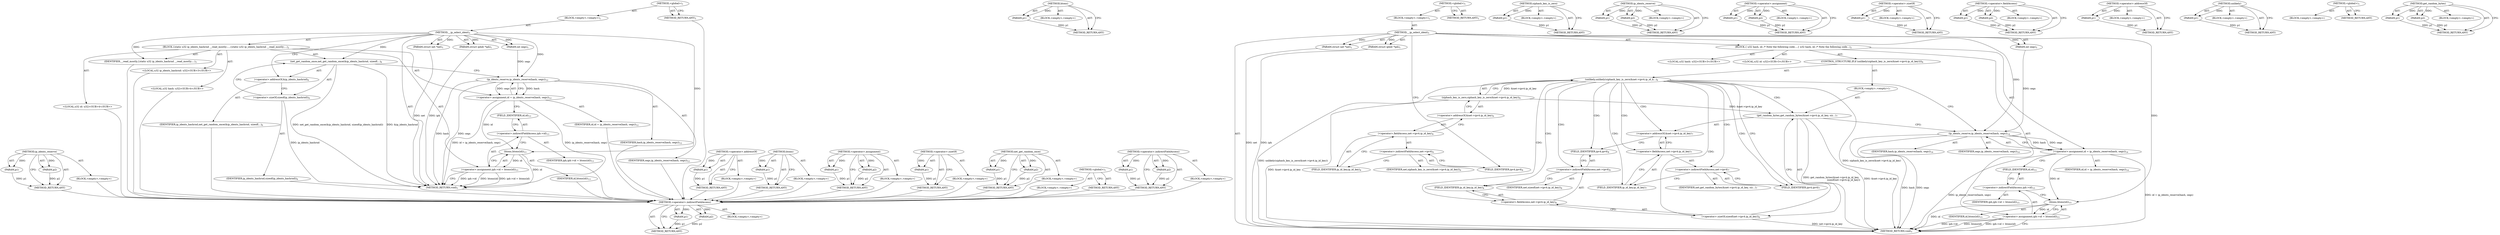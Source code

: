 digraph "get_random_bytes" {
vulnerable_74 [label=<(METHOD,ip_idents_reserve)>];
vulnerable_75 [label=<(PARAM,p1)>];
vulnerable_76 [label=<(PARAM,p2)>];
vulnerable_77 [label=<(BLOCK,&lt;empty&gt;,&lt;empty&gt;)>];
vulnerable_78 [label=<(METHOD_RETURN,ANY)>];
vulnerable_6 [label=<(METHOD,&lt;global&gt;)<SUB>1</SUB>>];
vulnerable_7 [label=<(BLOCK,&lt;empty&gt;,&lt;empty&gt;)<SUB>1</SUB>>];
vulnerable_8 [label=<(METHOD,__ip_select_ident)<SUB>1</SUB>>];
vulnerable_9 [label=<(PARAM,struct net *net)<SUB>1</SUB>>];
vulnerable_10 [label=<(PARAM,struct iphdr *iph)<SUB>1</SUB>>];
vulnerable_11 [label=<(PARAM,int segs)<SUB>1</SUB>>];
vulnerable_12 [label=<(BLOCK,{
	static u32 ip_idents_hashrnd __read_mostly;
...,{
	static u32 ip_idents_hashrnd __read_mostly;
...)<SUB>2</SUB>>];
vulnerable_13 [label="<(LOCAL,u32 ip_idents_hashrnd: u32)<SUB>3</SUB>>"];
vulnerable_14 [label=<(IDENTIFIER,__read_mostly,{
	static u32 ip_idents_hashrnd __read_mostly;
...)<SUB>3</SUB>>];
vulnerable_15 [label="<(LOCAL,u32 hash: u32)<SUB>4</SUB>>"];
vulnerable_16 [label="<(LOCAL,u32 id: u32)<SUB>4</SUB>>"];
vulnerable_17 [label=<(net_get_random_once,net_get_random_once(&amp;ip_idents_hashrnd, sizeof(...)<SUB>6</SUB>>];
vulnerable_18 [label=<(&lt;operator&gt;.addressOf,&amp;ip_idents_hashrnd)<SUB>6</SUB>>];
vulnerable_19 [label=<(IDENTIFIER,ip_idents_hashrnd,net_get_random_once(&amp;ip_idents_hashrnd, sizeof(...)<SUB>6</SUB>>];
vulnerable_20 [label=<(&lt;operator&gt;.sizeOf,sizeof(ip_idents_hashrnd))<SUB>6</SUB>>];
vulnerable_21 [label=<(IDENTIFIER,ip_idents_hashrnd,sizeof(ip_idents_hashrnd))<SUB>6</SUB>>];
vulnerable_22 [label=<(&lt;operator&gt;.assignment,id = ip_idents_reserve(hash, segs))<SUB>12</SUB>>];
vulnerable_23 [label=<(IDENTIFIER,id,id = ip_idents_reserve(hash, segs))<SUB>12</SUB>>];
vulnerable_24 [label=<(ip_idents_reserve,ip_idents_reserve(hash, segs))<SUB>12</SUB>>];
vulnerable_25 [label=<(IDENTIFIER,hash,ip_idents_reserve(hash, segs))<SUB>12</SUB>>];
vulnerable_26 [label=<(IDENTIFIER,segs,ip_idents_reserve(hash, segs))<SUB>12</SUB>>];
vulnerable_27 [label=<(&lt;operator&gt;.assignment,iph-&gt;id = htons(id))<SUB>13</SUB>>];
vulnerable_28 [label=<(&lt;operator&gt;.indirectFieldAccess,iph-&gt;id)<SUB>13</SUB>>];
vulnerable_29 [label=<(IDENTIFIER,iph,iph-&gt;id = htons(id))<SUB>13</SUB>>];
vulnerable_30 [label=<(FIELD_IDENTIFIER,id,id)<SUB>13</SUB>>];
vulnerable_31 [label=<(htons,htons(id))<SUB>13</SUB>>];
vulnerable_32 [label=<(IDENTIFIER,id,htons(id))<SUB>13</SUB>>];
vulnerable_33 [label=<(METHOD_RETURN,void)<SUB>1</SUB>>];
vulnerable_35 [label=<(METHOD_RETURN,ANY)<SUB>1</SUB>>];
vulnerable_61 [label=<(METHOD,&lt;operator&gt;.addressOf)>];
vulnerable_62 [label=<(PARAM,p1)>];
vulnerable_63 [label=<(BLOCK,&lt;empty&gt;,&lt;empty&gt;)>];
vulnerable_64 [label=<(METHOD_RETURN,ANY)>];
vulnerable_84 [label=<(METHOD,htons)>];
vulnerable_85 [label=<(PARAM,p1)>];
vulnerable_86 [label=<(BLOCK,&lt;empty&gt;,&lt;empty&gt;)>];
vulnerable_87 [label=<(METHOD_RETURN,ANY)>];
vulnerable_69 [label=<(METHOD,&lt;operator&gt;.assignment)>];
vulnerable_70 [label=<(PARAM,p1)>];
vulnerable_71 [label=<(PARAM,p2)>];
vulnerable_72 [label=<(BLOCK,&lt;empty&gt;,&lt;empty&gt;)>];
vulnerable_73 [label=<(METHOD_RETURN,ANY)>];
vulnerable_65 [label=<(METHOD,&lt;operator&gt;.sizeOf)>];
vulnerable_66 [label=<(PARAM,p1)>];
vulnerable_67 [label=<(BLOCK,&lt;empty&gt;,&lt;empty&gt;)>];
vulnerable_68 [label=<(METHOD_RETURN,ANY)>];
vulnerable_56 [label=<(METHOD,net_get_random_once)>];
vulnerable_57 [label=<(PARAM,p1)>];
vulnerable_58 [label=<(PARAM,p2)>];
vulnerable_59 [label=<(BLOCK,&lt;empty&gt;,&lt;empty&gt;)>];
vulnerable_60 [label=<(METHOD_RETURN,ANY)>];
vulnerable_50 [label=<(METHOD,&lt;global&gt;)<SUB>1</SUB>>];
vulnerable_51 [label=<(BLOCK,&lt;empty&gt;,&lt;empty&gt;)>];
vulnerable_52 [label=<(METHOD_RETURN,ANY)>];
vulnerable_79 [label=<(METHOD,&lt;operator&gt;.indirectFieldAccess)>];
vulnerable_80 [label=<(PARAM,p1)>];
vulnerable_81 [label=<(PARAM,p2)>];
vulnerable_82 [label=<(BLOCK,&lt;empty&gt;,&lt;empty&gt;)>];
vulnerable_83 [label=<(METHOD_RETURN,ANY)>];
fixed_89 [label=<(METHOD,&lt;operator&gt;.indirectFieldAccess)>];
fixed_90 [label=<(PARAM,p1)>];
fixed_91 [label=<(PARAM,p2)>];
fixed_92 [label=<(BLOCK,&lt;empty&gt;,&lt;empty&gt;)>];
fixed_93 [label=<(METHOD_RETURN,ANY)>];
fixed_113 [label=<(METHOD,htons)>];
fixed_114 [label=<(PARAM,p1)>];
fixed_115 [label=<(BLOCK,&lt;empty&gt;,&lt;empty&gt;)>];
fixed_116 [label=<(METHOD_RETURN,ANY)>];
fixed_6 [label=<(METHOD,&lt;global&gt;)<SUB>1</SUB>>];
fixed_7 [label=<(BLOCK,&lt;empty&gt;,&lt;empty&gt;)<SUB>1</SUB>>];
fixed_8 [label=<(METHOD,__ip_select_ident)<SUB>1</SUB>>];
fixed_9 [label=<(PARAM,struct net *net)<SUB>1</SUB>>];
fixed_10 [label=<(PARAM,struct iphdr *iph)<SUB>1</SUB>>];
fixed_11 [label=<(PARAM,int segs)<SUB>1</SUB>>];
fixed_12 [label=<(BLOCK,{
 	u32 hash, id;
 
	/* Note the following code...,{
 	u32 hash, id;
 
	/* Note the following code...)<SUB>2</SUB>>];
fixed_13 [label="<(LOCAL,u32 hash: u32)<SUB>3</SUB>>"];
fixed_14 [label="<(LOCAL,u32 id: u32)<SUB>3</SUB>>"];
fixed_15 [label=<(CONTROL_STRUCTURE,IF,if (unlikely(siphash_key_is_zero(&amp;net-&gt;ipv4.ip_id_key))))<SUB>6</SUB>>];
fixed_16 [label=<(unlikely,unlikely(siphash_key_is_zero(&amp;net-&gt;ipv4.ip_id_k...)<SUB>6</SUB>>];
fixed_17 [label=<(siphash_key_is_zero,siphash_key_is_zero(&amp;net-&gt;ipv4.ip_id_key))<SUB>6</SUB>>];
fixed_18 [label=<(&lt;operator&gt;.addressOf,&amp;net-&gt;ipv4.ip_id_key)<SUB>6</SUB>>];
fixed_19 [label=<(&lt;operator&gt;.fieldAccess,net-&gt;ipv4.ip_id_key)<SUB>6</SUB>>];
fixed_20 [label=<(&lt;operator&gt;.indirectFieldAccess,net-&gt;ipv4)<SUB>6</SUB>>];
fixed_21 [label=<(IDENTIFIER,net,siphash_key_is_zero(&amp;net-&gt;ipv4.ip_id_key))<SUB>6</SUB>>];
fixed_22 [label=<(FIELD_IDENTIFIER,ipv4,ipv4)<SUB>6</SUB>>];
fixed_23 [label=<(FIELD_IDENTIFIER,ip_id_key,ip_id_key)<SUB>6</SUB>>];
fixed_24 [label=<(BLOCK,&lt;empty&gt;,&lt;empty&gt;)<SUB>7</SUB>>];
fixed_25 [label=<(get_random_bytes,get_random_bytes(&amp;net-&gt;ipv4.ip_id_key,
				 siz...)<SUB>7</SUB>>];
fixed_26 [label=<(&lt;operator&gt;.addressOf,&amp;net-&gt;ipv4.ip_id_key)<SUB>7</SUB>>];
fixed_27 [label=<(&lt;operator&gt;.fieldAccess,net-&gt;ipv4.ip_id_key)<SUB>7</SUB>>];
fixed_28 [label=<(&lt;operator&gt;.indirectFieldAccess,net-&gt;ipv4)<SUB>7</SUB>>];
fixed_29 [label=<(IDENTIFIER,net,get_random_bytes(&amp;net-&gt;ipv4.ip_id_key,
				 siz...)<SUB>7</SUB>>];
fixed_30 [label=<(FIELD_IDENTIFIER,ipv4,ipv4)<SUB>7</SUB>>];
fixed_31 [label=<(FIELD_IDENTIFIER,ip_id_key,ip_id_key)<SUB>7</SUB>>];
fixed_32 [label=<(&lt;operator&gt;.sizeOf,sizeof(net-&gt;ipv4.ip_id_key))<SUB>8</SUB>>];
fixed_33 [label=<(&lt;operator&gt;.fieldAccess,net-&gt;ipv4.ip_id_key)<SUB>8</SUB>>];
fixed_34 [label=<(&lt;operator&gt;.indirectFieldAccess,net-&gt;ipv4)<SUB>8</SUB>>];
fixed_35 [label=<(IDENTIFIER,net,sizeof(net-&gt;ipv4.ip_id_key))<SUB>8</SUB>>];
fixed_36 [label=<(FIELD_IDENTIFIER,ipv4,ipv4)<SUB>8</SUB>>];
fixed_37 [label=<(FIELD_IDENTIFIER,ip_id_key,ip_id_key)<SUB>8</SUB>>];
fixed_38 [label=<(&lt;operator&gt;.assignment,id = ip_idents_reserve(hash, segs))<SUB>14</SUB>>];
fixed_39 [label=<(IDENTIFIER,id,id = ip_idents_reserve(hash, segs))<SUB>14</SUB>>];
fixed_40 [label=<(ip_idents_reserve,ip_idents_reserve(hash, segs))<SUB>14</SUB>>];
fixed_41 [label=<(IDENTIFIER,hash,ip_idents_reserve(hash, segs))<SUB>14</SUB>>];
fixed_42 [label=<(IDENTIFIER,segs,ip_idents_reserve(hash, segs))<SUB>14</SUB>>];
fixed_43 [label=<(&lt;operator&gt;.assignment,iph-&gt;id = htons(id))<SUB>15</SUB>>];
fixed_44 [label=<(&lt;operator&gt;.indirectFieldAccess,iph-&gt;id)<SUB>15</SUB>>];
fixed_45 [label=<(IDENTIFIER,iph,iph-&gt;id = htons(id))<SUB>15</SUB>>];
fixed_46 [label=<(FIELD_IDENTIFIER,id,id)<SUB>15</SUB>>];
fixed_47 [label=<(htons,htons(id))<SUB>15</SUB>>];
fixed_48 [label=<(IDENTIFIER,id,htons(id))<SUB>15</SUB>>];
fixed_49 [label=<(METHOD_RETURN,void)<SUB>1</SUB>>];
fixed_51 [label=<(METHOD_RETURN,ANY)<SUB>1</SUB>>];
fixed_76 [label=<(METHOD,siphash_key_is_zero)>];
fixed_77 [label=<(PARAM,p1)>];
fixed_78 [label=<(BLOCK,&lt;empty&gt;,&lt;empty&gt;)>];
fixed_79 [label=<(METHOD_RETURN,ANY)>];
fixed_108 [label=<(METHOD,ip_idents_reserve)>];
fixed_109 [label=<(PARAM,p1)>];
fixed_110 [label=<(PARAM,p2)>];
fixed_111 [label=<(BLOCK,&lt;empty&gt;,&lt;empty&gt;)>];
fixed_112 [label=<(METHOD_RETURN,ANY)>];
fixed_103 [label=<(METHOD,&lt;operator&gt;.assignment)>];
fixed_104 [label=<(PARAM,p1)>];
fixed_105 [label=<(PARAM,p2)>];
fixed_106 [label=<(BLOCK,&lt;empty&gt;,&lt;empty&gt;)>];
fixed_107 [label=<(METHOD_RETURN,ANY)>];
fixed_99 [label=<(METHOD,&lt;operator&gt;.sizeOf)>];
fixed_100 [label=<(PARAM,p1)>];
fixed_101 [label=<(BLOCK,&lt;empty&gt;,&lt;empty&gt;)>];
fixed_102 [label=<(METHOD_RETURN,ANY)>];
fixed_84 [label=<(METHOD,&lt;operator&gt;.fieldAccess)>];
fixed_85 [label=<(PARAM,p1)>];
fixed_86 [label=<(PARAM,p2)>];
fixed_87 [label=<(BLOCK,&lt;empty&gt;,&lt;empty&gt;)>];
fixed_88 [label=<(METHOD_RETURN,ANY)>];
fixed_80 [label=<(METHOD,&lt;operator&gt;.addressOf)>];
fixed_81 [label=<(PARAM,p1)>];
fixed_82 [label=<(BLOCK,&lt;empty&gt;,&lt;empty&gt;)>];
fixed_83 [label=<(METHOD_RETURN,ANY)>];
fixed_72 [label=<(METHOD,unlikely)>];
fixed_73 [label=<(PARAM,p1)>];
fixed_74 [label=<(BLOCK,&lt;empty&gt;,&lt;empty&gt;)>];
fixed_75 [label=<(METHOD_RETURN,ANY)>];
fixed_66 [label=<(METHOD,&lt;global&gt;)<SUB>1</SUB>>];
fixed_67 [label=<(BLOCK,&lt;empty&gt;,&lt;empty&gt;)>];
fixed_68 [label=<(METHOD_RETURN,ANY)>];
fixed_94 [label=<(METHOD,get_random_bytes)>];
fixed_95 [label=<(PARAM,p1)>];
fixed_96 [label=<(PARAM,p2)>];
fixed_97 [label=<(BLOCK,&lt;empty&gt;,&lt;empty&gt;)>];
fixed_98 [label=<(METHOD_RETURN,ANY)>];
vulnerable_74 -> vulnerable_75  [key=0, label="AST: "];
vulnerable_74 -> vulnerable_75  [key=1, label="DDG: "];
vulnerable_74 -> vulnerable_77  [key=0, label="AST: "];
vulnerable_74 -> vulnerable_76  [key=0, label="AST: "];
vulnerable_74 -> vulnerable_76  [key=1, label="DDG: "];
vulnerable_74 -> vulnerable_78  [key=0, label="AST: "];
vulnerable_74 -> vulnerable_78  [key=1, label="CFG: "];
vulnerable_75 -> vulnerable_78  [key=0, label="DDG: p1"];
vulnerable_76 -> vulnerable_78  [key=0, label="DDG: p2"];
vulnerable_77 -> fixed_89  [key=0];
vulnerable_78 -> fixed_89  [key=0];
vulnerable_6 -> vulnerable_7  [key=0, label="AST: "];
vulnerable_6 -> vulnerable_35  [key=0, label="AST: "];
vulnerable_6 -> vulnerable_35  [key=1, label="CFG: "];
vulnerable_7 -> vulnerable_8  [key=0, label="AST: "];
vulnerable_8 -> vulnerable_9  [key=0, label="AST: "];
vulnerable_8 -> vulnerable_9  [key=1, label="DDG: "];
vulnerable_8 -> vulnerable_10  [key=0, label="AST: "];
vulnerable_8 -> vulnerable_10  [key=1, label="DDG: "];
vulnerable_8 -> vulnerable_11  [key=0, label="AST: "];
vulnerable_8 -> vulnerable_11  [key=1, label="DDG: "];
vulnerable_8 -> vulnerable_12  [key=0, label="AST: "];
vulnerable_8 -> vulnerable_33  [key=0, label="AST: "];
vulnerable_8 -> vulnerable_18  [key=0, label="CFG: "];
vulnerable_8 -> vulnerable_14  [key=0, label="DDG: "];
vulnerable_8 -> vulnerable_17  [key=0, label="DDG: "];
vulnerable_8 -> vulnerable_24  [key=0, label="DDG: "];
vulnerable_8 -> vulnerable_31  [key=0, label="DDG: "];
vulnerable_9 -> vulnerable_33  [key=0, label="DDG: net"];
vulnerable_10 -> vulnerable_33  [key=0, label="DDG: iph"];
vulnerable_11 -> vulnerable_24  [key=0, label="DDG: segs"];
vulnerable_12 -> vulnerable_13  [key=0, label="AST: "];
vulnerable_12 -> vulnerable_14  [key=0, label="AST: "];
vulnerable_12 -> vulnerable_15  [key=0, label="AST: "];
vulnerable_12 -> vulnerable_16  [key=0, label="AST: "];
vulnerable_12 -> vulnerable_17  [key=0, label="AST: "];
vulnerable_12 -> vulnerable_22  [key=0, label="AST: "];
vulnerable_12 -> vulnerable_27  [key=0, label="AST: "];
vulnerable_13 -> fixed_89  [key=0];
vulnerable_14 -> fixed_89  [key=0];
vulnerable_15 -> fixed_89  [key=0];
vulnerable_16 -> fixed_89  [key=0];
vulnerable_17 -> vulnerable_18  [key=0, label="AST: "];
vulnerable_17 -> vulnerable_20  [key=0, label="AST: "];
vulnerable_17 -> vulnerable_24  [key=0, label="CFG: "];
vulnerable_17 -> vulnerable_33  [key=0, label="DDG: &amp;ip_idents_hashrnd"];
vulnerable_17 -> vulnerable_33  [key=1, label="DDG: net_get_random_once(&amp;ip_idents_hashrnd, sizeof(ip_idents_hashrnd))"];
vulnerable_18 -> vulnerable_19  [key=0, label="AST: "];
vulnerable_18 -> vulnerable_20  [key=0, label="CFG: "];
vulnerable_19 -> fixed_89  [key=0];
vulnerable_20 -> vulnerable_21  [key=0, label="AST: "];
vulnerable_20 -> vulnerable_17  [key=0, label="CFG: "];
vulnerable_20 -> vulnerable_33  [key=0, label="DDG: ip_idents_hashrnd"];
vulnerable_21 -> fixed_89  [key=0];
vulnerable_22 -> vulnerable_23  [key=0, label="AST: "];
vulnerable_22 -> vulnerable_24  [key=0, label="AST: "];
vulnerable_22 -> vulnerable_30  [key=0, label="CFG: "];
vulnerable_22 -> vulnerable_33  [key=0, label="DDG: ip_idents_reserve(hash, segs)"];
vulnerable_22 -> vulnerable_33  [key=1, label="DDG: id = ip_idents_reserve(hash, segs)"];
vulnerable_22 -> vulnerable_31  [key=0, label="DDG: id"];
vulnerable_23 -> fixed_89  [key=0];
vulnerable_24 -> vulnerable_25  [key=0, label="AST: "];
vulnerable_24 -> vulnerable_26  [key=0, label="AST: "];
vulnerable_24 -> vulnerable_22  [key=0, label="CFG: "];
vulnerable_24 -> vulnerable_22  [key=1, label="DDG: hash"];
vulnerable_24 -> vulnerable_22  [key=2, label="DDG: segs"];
vulnerable_24 -> vulnerable_33  [key=0, label="DDG: hash"];
vulnerable_24 -> vulnerable_33  [key=1, label="DDG: segs"];
vulnerable_25 -> fixed_89  [key=0];
vulnerable_26 -> fixed_89  [key=0];
vulnerable_27 -> vulnerable_28  [key=0, label="AST: "];
vulnerable_27 -> vulnerable_31  [key=0, label="AST: "];
vulnerable_27 -> vulnerable_33  [key=0, label="CFG: "];
vulnerable_27 -> vulnerable_33  [key=1, label="DDG: iph-&gt;id"];
vulnerable_27 -> vulnerable_33  [key=2, label="DDG: htons(id)"];
vulnerable_27 -> vulnerable_33  [key=3, label="DDG: iph-&gt;id = htons(id)"];
vulnerable_28 -> vulnerable_29  [key=0, label="AST: "];
vulnerable_28 -> vulnerable_30  [key=0, label="AST: "];
vulnerable_28 -> vulnerable_31  [key=0, label="CFG: "];
vulnerable_29 -> fixed_89  [key=0];
vulnerable_30 -> vulnerable_28  [key=0, label="CFG: "];
vulnerable_31 -> vulnerable_32  [key=0, label="AST: "];
vulnerable_31 -> vulnerable_27  [key=0, label="CFG: "];
vulnerable_31 -> vulnerable_27  [key=1, label="DDG: id"];
vulnerable_31 -> vulnerable_33  [key=0, label="DDG: id"];
vulnerable_32 -> fixed_89  [key=0];
vulnerable_33 -> fixed_89  [key=0];
vulnerable_35 -> fixed_89  [key=0];
vulnerable_61 -> vulnerable_62  [key=0, label="AST: "];
vulnerable_61 -> vulnerable_62  [key=1, label="DDG: "];
vulnerable_61 -> vulnerable_63  [key=0, label="AST: "];
vulnerable_61 -> vulnerable_64  [key=0, label="AST: "];
vulnerable_61 -> vulnerable_64  [key=1, label="CFG: "];
vulnerable_62 -> vulnerable_64  [key=0, label="DDG: p1"];
vulnerable_63 -> fixed_89  [key=0];
vulnerable_64 -> fixed_89  [key=0];
vulnerable_84 -> vulnerable_85  [key=0, label="AST: "];
vulnerable_84 -> vulnerable_85  [key=1, label="DDG: "];
vulnerable_84 -> vulnerable_86  [key=0, label="AST: "];
vulnerable_84 -> vulnerable_87  [key=0, label="AST: "];
vulnerable_84 -> vulnerable_87  [key=1, label="CFG: "];
vulnerable_85 -> vulnerable_87  [key=0, label="DDG: p1"];
vulnerable_86 -> fixed_89  [key=0];
vulnerable_87 -> fixed_89  [key=0];
vulnerable_69 -> vulnerable_70  [key=0, label="AST: "];
vulnerable_69 -> vulnerable_70  [key=1, label="DDG: "];
vulnerable_69 -> vulnerable_72  [key=0, label="AST: "];
vulnerable_69 -> vulnerable_71  [key=0, label="AST: "];
vulnerable_69 -> vulnerable_71  [key=1, label="DDG: "];
vulnerable_69 -> vulnerable_73  [key=0, label="AST: "];
vulnerable_69 -> vulnerable_73  [key=1, label="CFG: "];
vulnerable_70 -> vulnerable_73  [key=0, label="DDG: p1"];
vulnerable_71 -> vulnerable_73  [key=0, label="DDG: p2"];
vulnerable_72 -> fixed_89  [key=0];
vulnerable_73 -> fixed_89  [key=0];
vulnerable_65 -> vulnerable_66  [key=0, label="AST: "];
vulnerable_65 -> vulnerable_66  [key=1, label="DDG: "];
vulnerable_65 -> vulnerable_67  [key=0, label="AST: "];
vulnerable_65 -> vulnerable_68  [key=0, label="AST: "];
vulnerable_65 -> vulnerable_68  [key=1, label="CFG: "];
vulnerable_66 -> vulnerable_68  [key=0, label="DDG: p1"];
vulnerable_67 -> fixed_89  [key=0];
vulnerable_68 -> fixed_89  [key=0];
vulnerable_56 -> vulnerable_57  [key=0, label="AST: "];
vulnerable_56 -> vulnerable_57  [key=1, label="DDG: "];
vulnerable_56 -> vulnerable_59  [key=0, label="AST: "];
vulnerable_56 -> vulnerable_58  [key=0, label="AST: "];
vulnerable_56 -> vulnerable_58  [key=1, label="DDG: "];
vulnerable_56 -> vulnerable_60  [key=0, label="AST: "];
vulnerable_56 -> vulnerable_60  [key=1, label="CFG: "];
vulnerable_57 -> vulnerable_60  [key=0, label="DDG: p1"];
vulnerable_58 -> vulnerable_60  [key=0, label="DDG: p2"];
vulnerable_59 -> fixed_89  [key=0];
vulnerable_60 -> fixed_89  [key=0];
vulnerable_50 -> vulnerable_51  [key=0, label="AST: "];
vulnerable_50 -> vulnerable_52  [key=0, label="AST: "];
vulnerable_50 -> vulnerable_52  [key=1, label="CFG: "];
vulnerable_51 -> fixed_89  [key=0];
vulnerable_52 -> fixed_89  [key=0];
vulnerable_79 -> vulnerable_80  [key=0, label="AST: "];
vulnerable_79 -> vulnerable_80  [key=1, label="DDG: "];
vulnerable_79 -> vulnerable_82  [key=0, label="AST: "];
vulnerable_79 -> vulnerable_81  [key=0, label="AST: "];
vulnerable_79 -> vulnerable_81  [key=1, label="DDG: "];
vulnerable_79 -> vulnerable_83  [key=0, label="AST: "];
vulnerable_79 -> vulnerable_83  [key=1, label="CFG: "];
vulnerable_80 -> vulnerable_83  [key=0, label="DDG: p1"];
vulnerable_81 -> vulnerable_83  [key=0, label="DDG: p2"];
vulnerable_82 -> fixed_89  [key=0];
vulnerable_83 -> fixed_89  [key=0];
fixed_89 -> fixed_90  [key=0, label="AST: "];
fixed_89 -> fixed_90  [key=1, label="DDG: "];
fixed_89 -> fixed_92  [key=0, label="AST: "];
fixed_89 -> fixed_91  [key=0, label="AST: "];
fixed_89 -> fixed_91  [key=1, label="DDG: "];
fixed_89 -> fixed_93  [key=0, label="AST: "];
fixed_89 -> fixed_93  [key=1, label="CFG: "];
fixed_90 -> fixed_93  [key=0, label="DDG: p1"];
fixed_91 -> fixed_93  [key=0, label="DDG: p2"];
fixed_113 -> fixed_114  [key=0, label="AST: "];
fixed_113 -> fixed_114  [key=1, label="DDG: "];
fixed_113 -> fixed_115  [key=0, label="AST: "];
fixed_113 -> fixed_116  [key=0, label="AST: "];
fixed_113 -> fixed_116  [key=1, label="CFG: "];
fixed_114 -> fixed_116  [key=0, label="DDG: p1"];
fixed_6 -> fixed_7  [key=0, label="AST: "];
fixed_6 -> fixed_51  [key=0, label="AST: "];
fixed_6 -> fixed_51  [key=1, label="CFG: "];
fixed_7 -> fixed_8  [key=0, label="AST: "];
fixed_8 -> fixed_9  [key=0, label="AST: "];
fixed_8 -> fixed_9  [key=1, label="DDG: "];
fixed_8 -> fixed_10  [key=0, label="AST: "];
fixed_8 -> fixed_10  [key=1, label="DDG: "];
fixed_8 -> fixed_11  [key=0, label="AST: "];
fixed_8 -> fixed_11  [key=1, label="DDG: "];
fixed_8 -> fixed_12  [key=0, label="AST: "];
fixed_8 -> fixed_49  [key=0, label="AST: "];
fixed_8 -> fixed_22  [key=0, label="CFG: "];
fixed_8 -> fixed_40  [key=0, label="DDG: "];
fixed_8 -> fixed_47  [key=0, label="DDG: "];
fixed_9 -> fixed_49  [key=0, label="DDG: net"];
fixed_10 -> fixed_49  [key=0, label="DDG: iph"];
fixed_11 -> fixed_40  [key=0, label="DDG: segs"];
fixed_12 -> fixed_13  [key=0, label="AST: "];
fixed_12 -> fixed_14  [key=0, label="AST: "];
fixed_12 -> fixed_15  [key=0, label="AST: "];
fixed_12 -> fixed_38  [key=0, label="AST: "];
fixed_12 -> fixed_43  [key=0, label="AST: "];
fixed_15 -> fixed_16  [key=0, label="AST: "];
fixed_15 -> fixed_24  [key=0, label="AST: "];
fixed_16 -> fixed_17  [key=0, label="AST: "];
fixed_16 -> fixed_30  [key=0, label="CFG: "];
fixed_16 -> fixed_30  [key=1, label="CDG: "];
fixed_16 -> fixed_40  [key=0, label="CFG: "];
fixed_16 -> fixed_49  [key=0, label="DDG: siphash_key_is_zero(&amp;net-&gt;ipv4.ip_id_key)"];
fixed_16 -> fixed_49  [key=1, label="DDG: unlikely(siphash_key_is_zero(&amp;net-&gt;ipv4.ip_id_key))"];
fixed_16 -> fixed_34  [key=0, label="CDG: "];
fixed_16 -> fixed_32  [key=0, label="CDG: "];
fixed_16 -> fixed_33  [key=0, label="CDG: "];
fixed_16 -> fixed_26  [key=0, label="CDG: "];
fixed_16 -> fixed_28  [key=0, label="CDG: "];
fixed_16 -> fixed_36  [key=0, label="CDG: "];
fixed_16 -> fixed_37  [key=0, label="CDG: "];
fixed_16 -> fixed_25  [key=0, label="CDG: "];
fixed_16 -> fixed_27  [key=0, label="CDG: "];
fixed_16 -> fixed_31  [key=0, label="CDG: "];
fixed_17 -> fixed_18  [key=0, label="AST: "];
fixed_17 -> fixed_16  [key=0, label="CFG: "];
fixed_17 -> fixed_16  [key=1, label="DDG: &amp;net-&gt;ipv4.ip_id_key"];
fixed_17 -> fixed_49  [key=0, label="DDG: &amp;net-&gt;ipv4.ip_id_key"];
fixed_17 -> fixed_25  [key=0, label="DDG: &amp;net-&gt;ipv4.ip_id_key"];
fixed_18 -> fixed_19  [key=0, label="AST: "];
fixed_18 -> fixed_17  [key=0, label="CFG: "];
fixed_19 -> fixed_20  [key=0, label="AST: "];
fixed_19 -> fixed_23  [key=0, label="AST: "];
fixed_19 -> fixed_18  [key=0, label="CFG: "];
fixed_20 -> fixed_21  [key=0, label="AST: "];
fixed_20 -> fixed_22  [key=0, label="AST: "];
fixed_20 -> fixed_23  [key=0, label="CFG: "];
fixed_22 -> fixed_20  [key=0, label="CFG: "];
fixed_23 -> fixed_19  [key=0, label="CFG: "];
fixed_24 -> fixed_25  [key=0, label="AST: "];
fixed_25 -> fixed_26  [key=0, label="AST: "];
fixed_25 -> fixed_32  [key=0, label="AST: "];
fixed_25 -> fixed_40  [key=0, label="CFG: "];
fixed_25 -> fixed_49  [key=0, label="DDG: &amp;net-&gt;ipv4.ip_id_key"];
fixed_25 -> fixed_49  [key=1, label="DDG: get_random_bytes(&amp;net-&gt;ipv4.ip_id_key,
				 sizeof(net-&gt;ipv4.ip_id_key))"];
fixed_26 -> fixed_27  [key=0, label="AST: "];
fixed_26 -> fixed_36  [key=0, label="CFG: "];
fixed_27 -> fixed_28  [key=0, label="AST: "];
fixed_27 -> fixed_31  [key=0, label="AST: "];
fixed_27 -> fixed_26  [key=0, label="CFG: "];
fixed_28 -> fixed_29  [key=0, label="AST: "];
fixed_28 -> fixed_30  [key=0, label="AST: "];
fixed_28 -> fixed_31  [key=0, label="CFG: "];
fixed_30 -> fixed_28  [key=0, label="CFG: "];
fixed_31 -> fixed_27  [key=0, label="CFG: "];
fixed_32 -> fixed_33  [key=0, label="AST: "];
fixed_32 -> fixed_25  [key=0, label="CFG: "];
fixed_32 -> fixed_49  [key=0, label="DDG: net-&gt;ipv4.ip_id_key"];
fixed_33 -> fixed_34  [key=0, label="AST: "];
fixed_33 -> fixed_37  [key=0, label="AST: "];
fixed_33 -> fixed_32  [key=0, label="CFG: "];
fixed_34 -> fixed_35  [key=0, label="AST: "];
fixed_34 -> fixed_36  [key=0, label="AST: "];
fixed_34 -> fixed_37  [key=0, label="CFG: "];
fixed_36 -> fixed_34  [key=0, label="CFG: "];
fixed_37 -> fixed_33  [key=0, label="CFG: "];
fixed_38 -> fixed_39  [key=0, label="AST: "];
fixed_38 -> fixed_40  [key=0, label="AST: "];
fixed_38 -> fixed_46  [key=0, label="CFG: "];
fixed_38 -> fixed_49  [key=0, label="DDG: ip_idents_reserve(hash, segs)"];
fixed_38 -> fixed_49  [key=1, label="DDG: id = ip_idents_reserve(hash, segs)"];
fixed_38 -> fixed_47  [key=0, label="DDG: id"];
fixed_40 -> fixed_41  [key=0, label="AST: "];
fixed_40 -> fixed_42  [key=0, label="AST: "];
fixed_40 -> fixed_38  [key=0, label="CFG: "];
fixed_40 -> fixed_38  [key=1, label="DDG: hash"];
fixed_40 -> fixed_38  [key=2, label="DDG: segs"];
fixed_40 -> fixed_49  [key=0, label="DDG: hash"];
fixed_40 -> fixed_49  [key=1, label="DDG: segs"];
fixed_43 -> fixed_44  [key=0, label="AST: "];
fixed_43 -> fixed_47  [key=0, label="AST: "];
fixed_43 -> fixed_49  [key=0, label="CFG: "];
fixed_43 -> fixed_49  [key=1, label="DDG: iph-&gt;id"];
fixed_43 -> fixed_49  [key=2, label="DDG: htons(id)"];
fixed_43 -> fixed_49  [key=3, label="DDG: iph-&gt;id = htons(id)"];
fixed_44 -> fixed_45  [key=0, label="AST: "];
fixed_44 -> fixed_46  [key=0, label="AST: "];
fixed_44 -> fixed_47  [key=0, label="CFG: "];
fixed_46 -> fixed_44  [key=0, label="CFG: "];
fixed_47 -> fixed_48  [key=0, label="AST: "];
fixed_47 -> fixed_43  [key=0, label="CFG: "];
fixed_47 -> fixed_43  [key=1, label="DDG: id"];
fixed_47 -> fixed_49  [key=0, label="DDG: id"];
fixed_76 -> fixed_77  [key=0, label="AST: "];
fixed_76 -> fixed_77  [key=1, label="DDG: "];
fixed_76 -> fixed_78  [key=0, label="AST: "];
fixed_76 -> fixed_79  [key=0, label="AST: "];
fixed_76 -> fixed_79  [key=1, label="CFG: "];
fixed_77 -> fixed_79  [key=0, label="DDG: p1"];
fixed_108 -> fixed_109  [key=0, label="AST: "];
fixed_108 -> fixed_109  [key=1, label="DDG: "];
fixed_108 -> fixed_111  [key=0, label="AST: "];
fixed_108 -> fixed_110  [key=0, label="AST: "];
fixed_108 -> fixed_110  [key=1, label="DDG: "];
fixed_108 -> fixed_112  [key=0, label="AST: "];
fixed_108 -> fixed_112  [key=1, label="CFG: "];
fixed_109 -> fixed_112  [key=0, label="DDG: p1"];
fixed_110 -> fixed_112  [key=0, label="DDG: p2"];
fixed_103 -> fixed_104  [key=0, label="AST: "];
fixed_103 -> fixed_104  [key=1, label="DDG: "];
fixed_103 -> fixed_106  [key=0, label="AST: "];
fixed_103 -> fixed_105  [key=0, label="AST: "];
fixed_103 -> fixed_105  [key=1, label="DDG: "];
fixed_103 -> fixed_107  [key=0, label="AST: "];
fixed_103 -> fixed_107  [key=1, label="CFG: "];
fixed_104 -> fixed_107  [key=0, label="DDG: p1"];
fixed_105 -> fixed_107  [key=0, label="DDG: p2"];
fixed_99 -> fixed_100  [key=0, label="AST: "];
fixed_99 -> fixed_100  [key=1, label="DDG: "];
fixed_99 -> fixed_101  [key=0, label="AST: "];
fixed_99 -> fixed_102  [key=0, label="AST: "];
fixed_99 -> fixed_102  [key=1, label="CFG: "];
fixed_100 -> fixed_102  [key=0, label="DDG: p1"];
fixed_84 -> fixed_85  [key=0, label="AST: "];
fixed_84 -> fixed_85  [key=1, label="DDG: "];
fixed_84 -> fixed_87  [key=0, label="AST: "];
fixed_84 -> fixed_86  [key=0, label="AST: "];
fixed_84 -> fixed_86  [key=1, label="DDG: "];
fixed_84 -> fixed_88  [key=0, label="AST: "];
fixed_84 -> fixed_88  [key=1, label="CFG: "];
fixed_85 -> fixed_88  [key=0, label="DDG: p1"];
fixed_86 -> fixed_88  [key=0, label="DDG: p2"];
fixed_80 -> fixed_81  [key=0, label="AST: "];
fixed_80 -> fixed_81  [key=1, label="DDG: "];
fixed_80 -> fixed_82  [key=0, label="AST: "];
fixed_80 -> fixed_83  [key=0, label="AST: "];
fixed_80 -> fixed_83  [key=1, label="CFG: "];
fixed_81 -> fixed_83  [key=0, label="DDG: p1"];
fixed_72 -> fixed_73  [key=0, label="AST: "];
fixed_72 -> fixed_73  [key=1, label="DDG: "];
fixed_72 -> fixed_74  [key=0, label="AST: "];
fixed_72 -> fixed_75  [key=0, label="AST: "];
fixed_72 -> fixed_75  [key=1, label="CFG: "];
fixed_73 -> fixed_75  [key=0, label="DDG: p1"];
fixed_66 -> fixed_67  [key=0, label="AST: "];
fixed_66 -> fixed_68  [key=0, label="AST: "];
fixed_66 -> fixed_68  [key=1, label="CFG: "];
fixed_94 -> fixed_95  [key=0, label="AST: "];
fixed_94 -> fixed_95  [key=1, label="DDG: "];
fixed_94 -> fixed_97  [key=0, label="AST: "];
fixed_94 -> fixed_96  [key=0, label="AST: "];
fixed_94 -> fixed_96  [key=1, label="DDG: "];
fixed_94 -> fixed_98  [key=0, label="AST: "];
fixed_94 -> fixed_98  [key=1, label="CFG: "];
fixed_95 -> fixed_98  [key=0, label="DDG: p1"];
fixed_96 -> fixed_98  [key=0, label="DDG: p2"];
}
